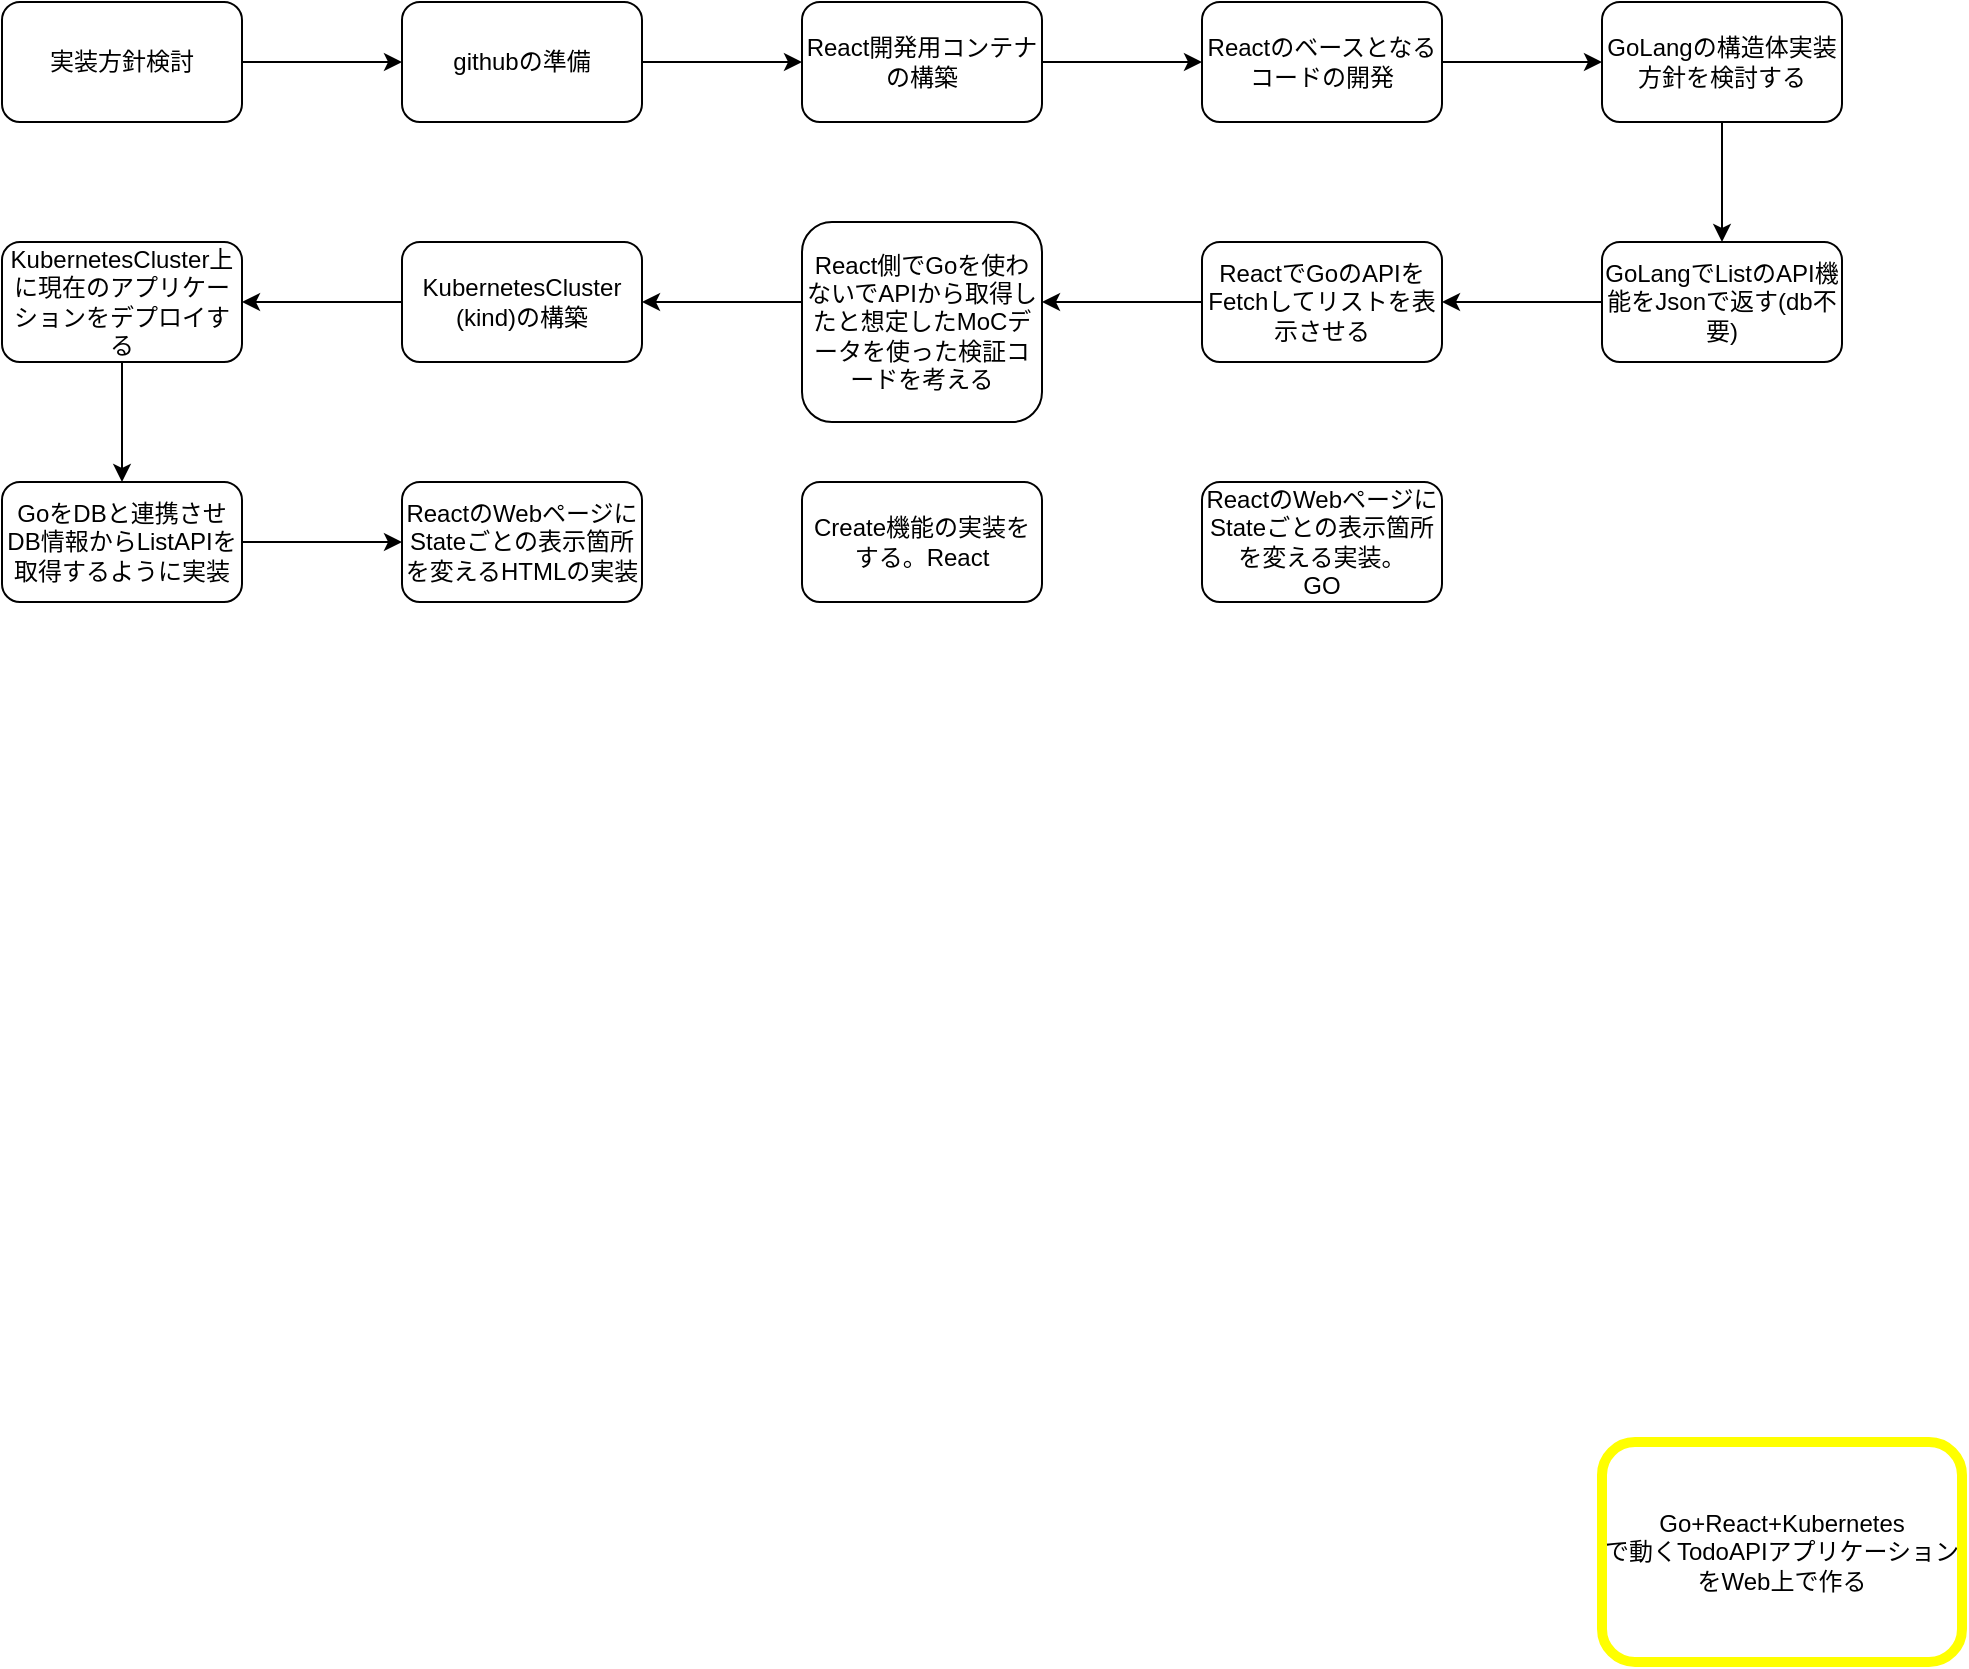 <mxfile>
    <diagram id="1h3XHNeZ5nQDmQFXuVNc" name="ページ1">
        <mxGraphModel dx="1049" dy="715" grid="1" gridSize="10" guides="1" tooltips="1" connect="1" arrows="1" fold="1" page="1" pageScale="1" pageWidth="1654" pageHeight="1169" math="0" shadow="0">
            <root>
                <mxCell id="0"/>
                <mxCell id="1" parent="0"/>
                <mxCell id="13" style="edgeStyle=none;html=1;entryX=0;entryY=0.5;entryDx=0;entryDy=0;" edge="1" parent="1" source="2" target="4">
                    <mxGeometry relative="1" as="geometry"/>
                </mxCell>
                <mxCell id="2" value="githubの準備" style="rounded=1;whiteSpace=wrap;html=1;" vertex="1" parent="1">
                    <mxGeometry x="280" y="120" width="120" height="60" as="geometry"/>
                </mxCell>
                <mxCell id="12" style="edgeStyle=none;html=1;entryX=0;entryY=0.5;entryDx=0;entryDy=0;" edge="1" parent="1" source="3" target="2">
                    <mxGeometry relative="1" as="geometry"/>
                </mxCell>
                <mxCell id="3" value="実装方針検討" style="rounded=1;whiteSpace=wrap;html=1;" vertex="1" parent="1">
                    <mxGeometry x="80" y="120" width="120" height="60" as="geometry"/>
                </mxCell>
                <mxCell id="14" style="edgeStyle=none;html=1;entryX=0;entryY=0.5;entryDx=0;entryDy=0;" edge="1" parent="1" source="4" target="5">
                    <mxGeometry relative="1" as="geometry"/>
                </mxCell>
                <mxCell id="4" value="React開発用コンテナの構築" style="rounded=1;whiteSpace=wrap;html=1;" vertex="1" parent="1">
                    <mxGeometry x="480" y="120" width="120" height="60" as="geometry"/>
                </mxCell>
                <mxCell id="24" style="edgeStyle=none;html=1;entryX=0;entryY=0.5;entryDx=0;entryDy=0;" edge="1" parent="1" source="5" target="15">
                    <mxGeometry relative="1" as="geometry"/>
                </mxCell>
                <mxCell id="5" value="Reactのベースとなるコードの開発" style="rounded=1;whiteSpace=wrap;html=1;" vertex="1" parent="1">
                    <mxGeometry x="680" y="120" width="120" height="60" as="geometry"/>
                </mxCell>
                <mxCell id="17" style="edgeStyle=none;html=1;entryX=1;entryY=0.5;entryDx=0;entryDy=0;" edge="1" parent="1" source="6" target="7">
                    <mxGeometry relative="1" as="geometry"/>
                </mxCell>
                <mxCell id="6" value="GoLangでListのAPI機能をJsonで返す(db不要)" style="rounded=1;whiteSpace=wrap;html=1;" vertex="1" parent="1">
                    <mxGeometry x="880" y="240" width="120" height="60" as="geometry"/>
                </mxCell>
                <mxCell id="18" style="edgeStyle=none;html=1;entryX=1;entryY=0.4;entryDx=0;entryDy=0;entryPerimeter=0;" edge="1" parent="1" source="7" target="8">
                    <mxGeometry relative="1" as="geometry"/>
                </mxCell>
                <mxCell id="7" value="ReactでGoのAPIをFetchしてリストを表示させる" style="rounded=1;whiteSpace=wrap;html=1;" vertex="1" parent="1">
                    <mxGeometry x="680" y="240" width="120" height="60" as="geometry"/>
                </mxCell>
                <mxCell id="19" style="edgeStyle=none;html=1;entryX=1;entryY=0.5;entryDx=0;entryDy=0;" edge="1" parent="1" target="9">
                    <mxGeometry relative="1" as="geometry">
                        <mxPoint x="480" y="270" as="sourcePoint"/>
                    </mxGeometry>
                </mxCell>
                <mxCell id="8" value="React側でGoを使わないでAPIから取得したと想定したMoCデータを使った検証コードを考える" style="rounded=1;whiteSpace=wrap;html=1;" vertex="1" parent="1">
                    <mxGeometry x="480" y="230" width="120" height="100" as="geometry"/>
                </mxCell>
                <mxCell id="22" style="edgeStyle=none;html=1;entryX=1;entryY=0.5;entryDx=0;entryDy=0;" edge="1" parent="1" source="9" target="11">
                    <mxGeometry relative="1" as="geometry"/>
                </mxCell>
                <mxCell id="9" value="KubernetesCluster&lt;br&gt;(kind)の構築" style="rounded=1;whiteSpace=wrap;html=1;" vertex="1" parent="1">
                    <mxGeometry x="280" y="240" width="120" height="60" as="geometry"/>
                </mxCell>
                <mxCell id="27" style="edgeStyle=none;html=1;" edge="1" parent="1" source="10" target="26">
                    <mxGeometry relative="1" as="geometry"/>
                </mxCell>
                <mxCell id="10" value="GoをDBと連携させ&lt;br&gt;DB情報からListAPIを取得するように実装" style="rounded=1;whiteSpace=wrap;html=1;" vertex="1" parent="1">
                    <mxGeometry x="80" y="360" width="120" height="60" as="geometry"/>
                </mxCell>
                <mxCell id="23" style="edgeStyle=none;html=1;entryX=0.5;entryY=0;entryDx=0;entryDy=0;" edge="1" parent="1" source="11" target="10">
                    <mxGeometry relative="1" as="geometry"/>
                </mxCell>
                <mxCell id="11" value="KubernetesCluster上に現在のアプリケーションをデプロイする" style="rounded=1;whiteSpace=wrap;html=1;" vertex="1" parent="1">
                    <mxGeometry x="80" y="240" width="120" height="60" as="geometry"/>
                </mxCell>
                <mxCell id="16" style="edgeStyle=none;html=1;entryX=0.5;entryY=0;entryDx=0;entryDy=0;" edge="1" parent="1" source="15" target="6">
                    <mxGeometry relative="1" as="geometry"/>
                </mxCell>
                <mxCell id="15" value="GoLangの構造体実装方針を検討する" style="rounded=1;whiteSpace=wrap;html=1;" vertex="1" parent="1">
                    <mxGeometry x="880" y="120" width="120" height="60" as="geometry"/>
                </mxCell>
                <mxCell id="25" value="Go+React+Kubernetes&lt;br&gt;で動くTodoAPIアプリケーションをWeb上で作る" style="rounded=1;whiteSpace=wrap;html=1;strokeWidth=5;strokeColor=#FFFF00;" vertex="1" parent="1">
                    <mxGeometry x="880" y="840" width="180" height="110" as="geometry"/>
                </mxCell>
                <mxCell id="26" value="ReactのWebページに&lt;br&gt;Stateごとの表示箇所を変えるHTMLの実装" style="rounded=1;whiteSpace=wrap;html=1;" vertex="1" parent="1">
                    <mxGeometry x="280" y="360" width="120" height="60" as="geometry"/>
                </mxCell>
                <mxCell id="28" value="Create機能の実装をする。React" style="rounded=1;whiteSpace=wrap;html=1;" vertex="1" parent="1">
                    <mxGeometry x="480" y="360" width="120" height="60" as="geometry"/>
                </mxCell>
                <mxCell id="29" value="ReactのWebページに&lt;br&gt;Stateごとの表示箇所を変える実装。&lt;br&gt;GO" style="rounded=1;whiteSpace=wrap;html=1;" vertex="1" parent="1">
                    <mxGeometry x="680" y="360" width="120" height="60" as="geometry"/>
                </mxCell>
            </root>
        </mxGraphModel>
    </diagram>
</mxfile>